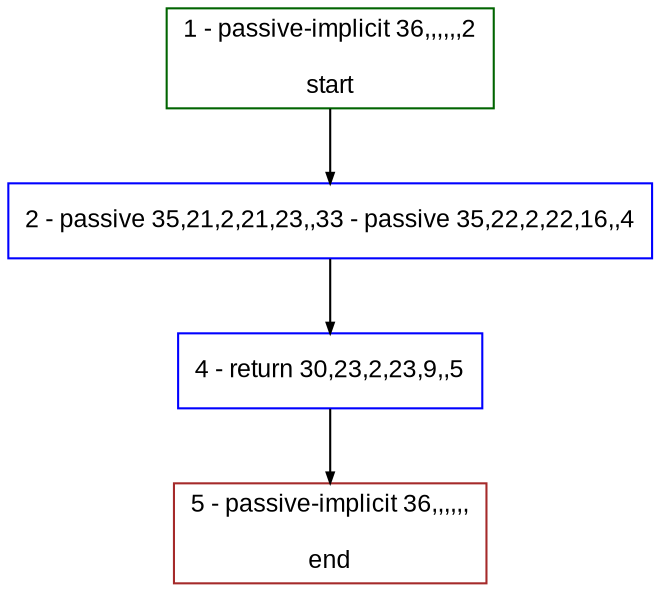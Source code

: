 digraph "" {
  graph [style="rounded,filled", label="", fontsize="12", packmode="clust", bgcolor="white", pack="true", compound="true", fontname="Arial", fillcolor="#FFFFCC"];
  node [style="filled", label="", fixedsize="false", fontsize="12", shape="rectangle", color="grey", compound="true", fontname="Arial", node_initialized="no", fillcolor="white"];
  edge [lhead="", arrowtail="none", label="", arrowhead="normal", fontsize="12", ltail="", dir="forward", color="black", arrowsize="0.5", compound="true", fontcolor="black", fontname="Arial"];
  __N1 [style="filled", label="2 - passive 35,21,2,21,23,,33 - passive 35,22,2,22,16,,4", shape="box", color="#0000ff", fillcolor="#ffffff"];
  __N2 [style="filled", label="1 - passive-implicit 36,,,,,,2\n\nstart", shape="box", color="#006400", fillcolor="#ffffff"];
  __N3 [style="filled", label="4 - return 30,23,2,23,9,,5", shape="box", color="#0000ff", fillcolor="#ffffff"];
  __N4 [style="filled", label="5 - passive-implicit 36,,,,,,\n\nend", shape="box", color="#a52a2a", fillcolor="#ffffff"];
  __N2 -> __N1 [arrowtail="none", arrowhead="normal", label="", dir="forward", color="#000000"];
  __N1 -> __N3 [arrowtail="none", arrowhead="normal", label="", dir="forward", color="#000000"];
  __N3 -> __N4 [arrowtail="none", arrowhead="normal", label="", dir="forward", color="#000000"];
}
